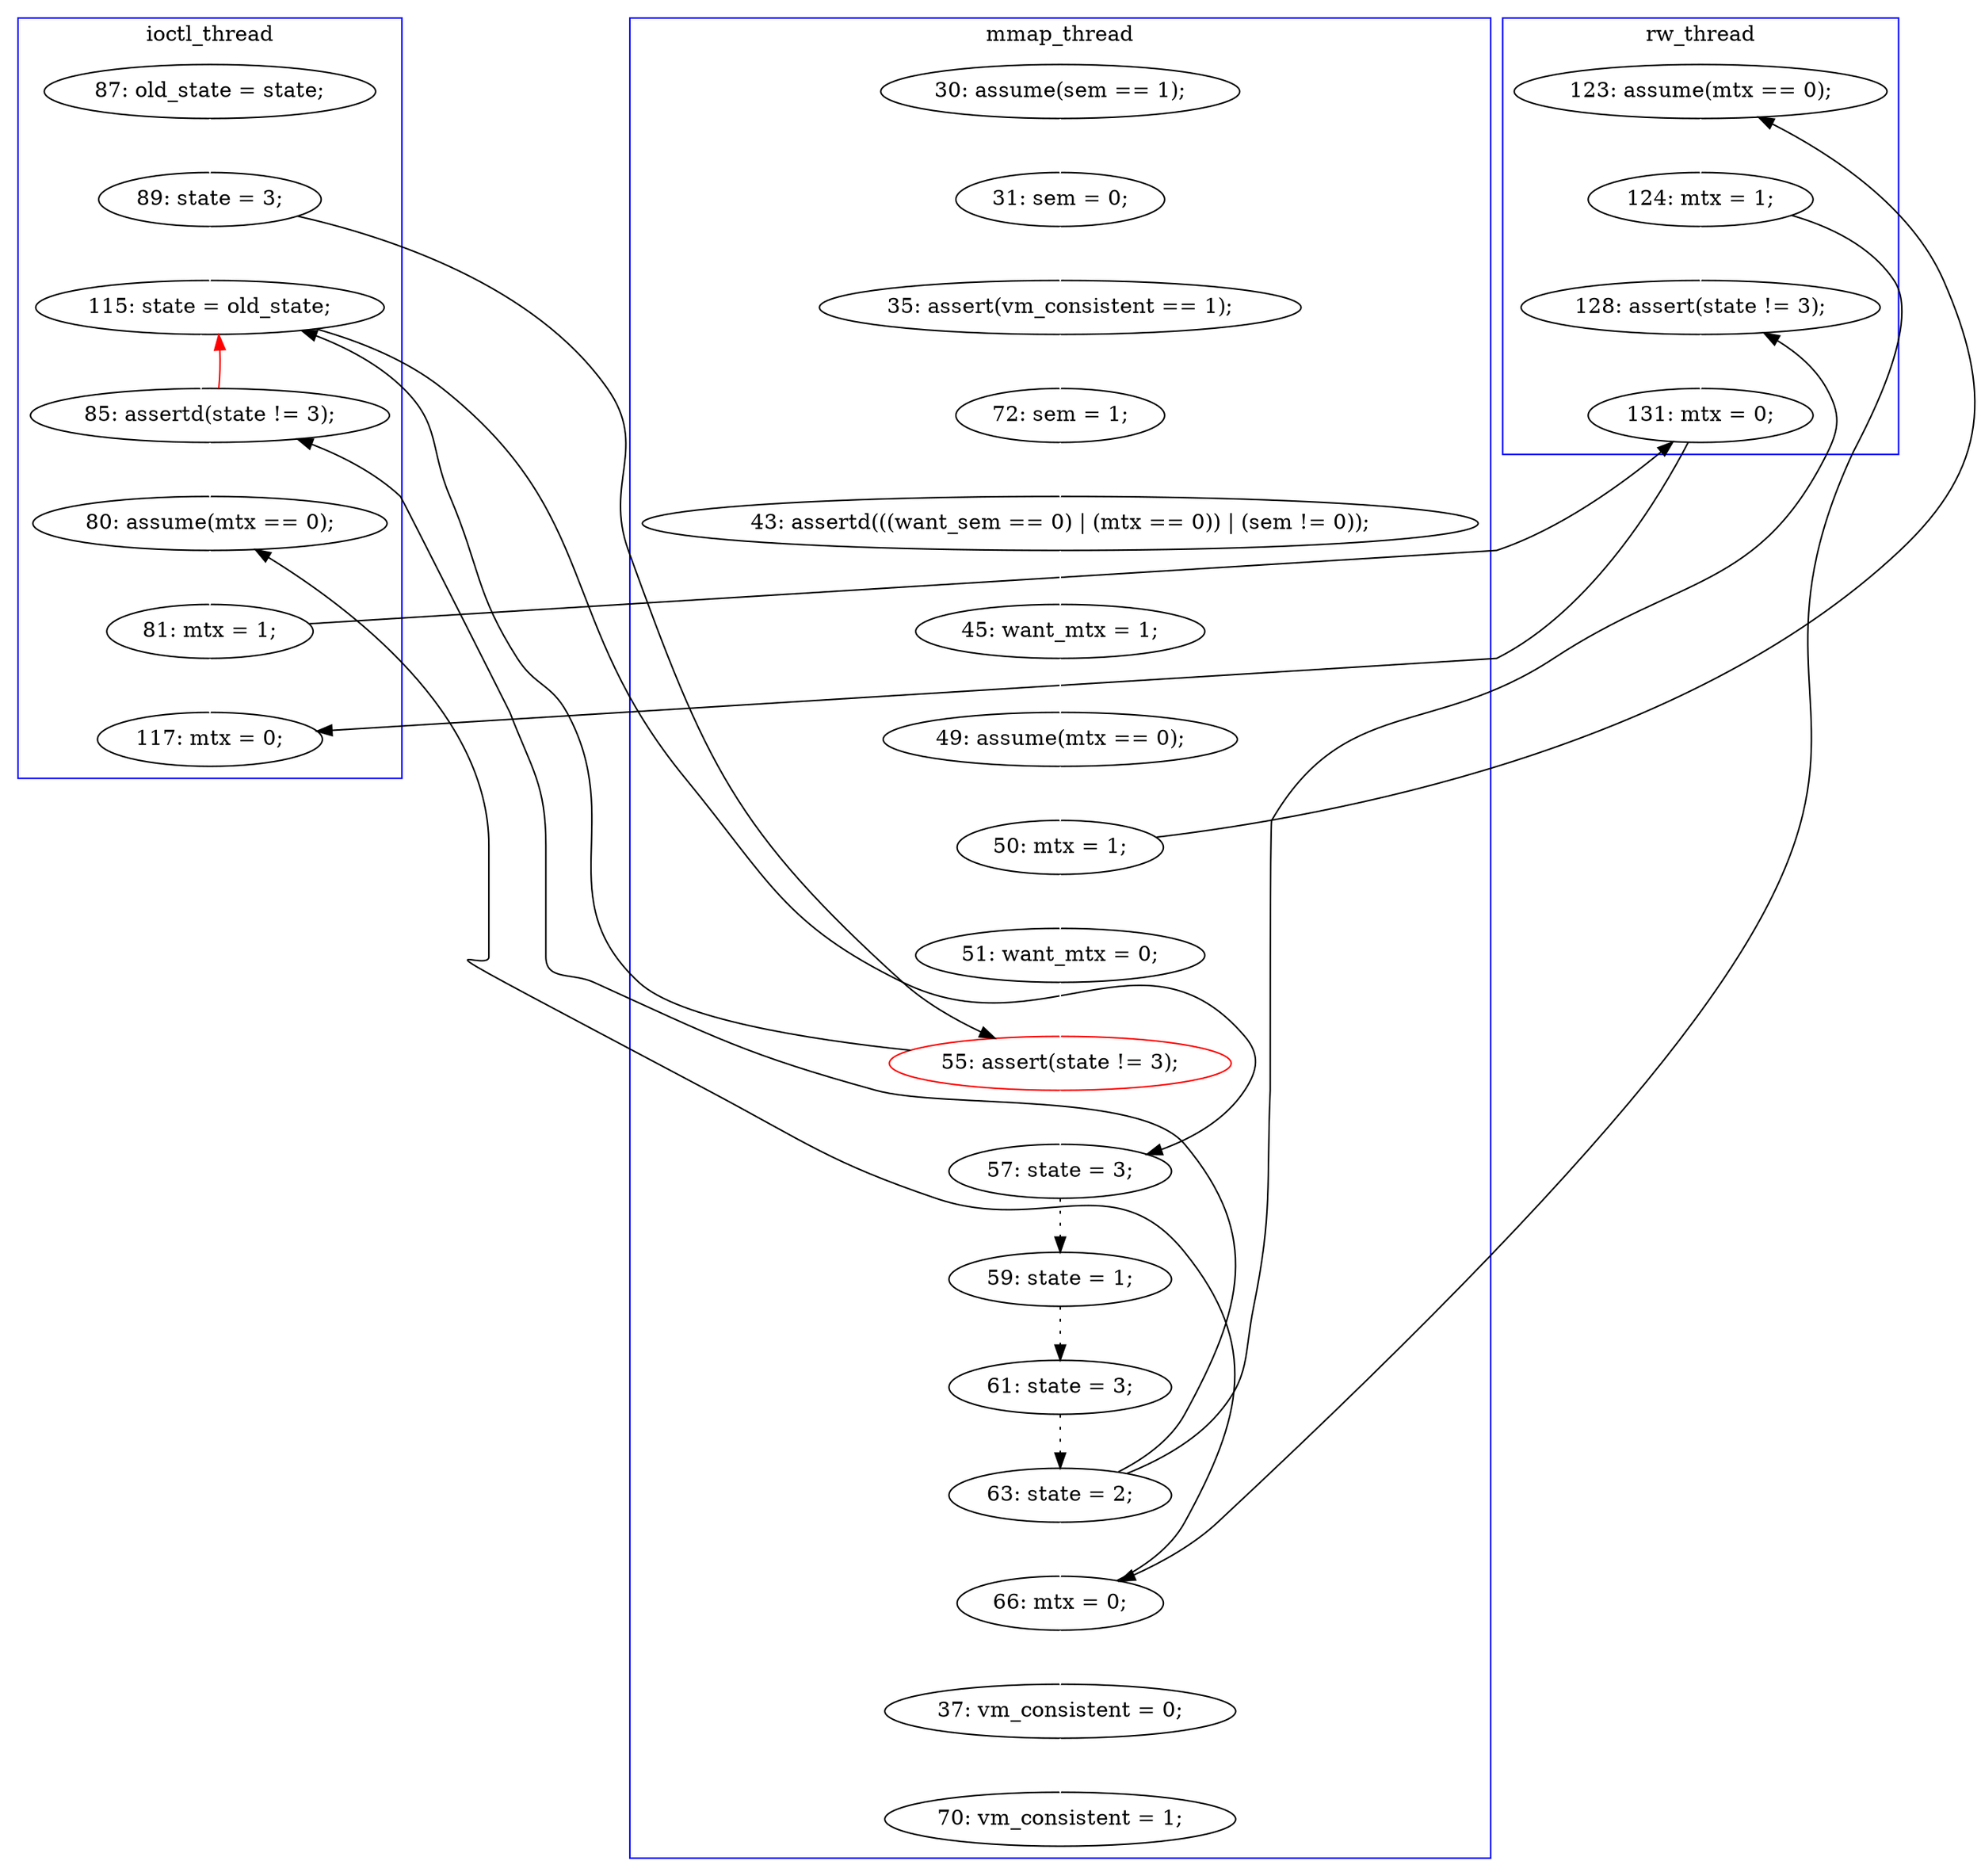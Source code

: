 digraph Counterexample {
	24 -> 27 [color = white, style = solid]
	23 -> 26 [color = white, style = solid]
	11 -> 12 [color = white, style = solid]
	44 -> 46 [color = black, style = solid, constraint = false]
	17 -> 19 [color = white, style = solid]
	31 -> 40 [color = white, style = solid]
	19 -> 20 [color = white, style = solid]
	13 -> 15 [color = white, style = solid]
	42 -> 43 [color = white, style = solid]
	40 -> 46 [color = white, style = solid]
	33 -> 40 [color = black, style = solid, constraint = false]
	34 -> 35 [color = white, style = solid]
	28 -> 32 [color = black, style = dotted]
	33 -> 42 [color = black, style = solid, constraint = false]
	35 -> 36 [color = white, style = solid]
	46 -> 50 [color = black, style = solid, constraint = false]
	30 -> 31 [color = white, style = solid]
	12 -> 13 [color = white, style = solid]
	20 -> 21 [color = white, style = solid]
	27 -> 28 [color = black, style = dotted]
	18 -> 23 [color = white, style = solid]
	26 -> 42 [color = white, style = solid]
	42 -> 26 [color = red, style = solid, constraint = false]
	31 -> 34 [color = black, style = solid, constraint = false]
	23 -> 24 [color = black, style = solid, constraint = false]
	34 -> 43 [color = black, style = solid, constraint = false]
	21 -> 30 [color = black, style = solid, constraint = false]
	21 -> 22 [color = white, style = solid]
	22 -> 24 [color = white, style = solid]
	32 -> 33 [color = black, style = dotted]
	44 -> 50 [color = white, style = solid]
	15 -> 17 [color = white, style = solid]
	26 -> 27 [color = black, style = solid, constraint = false]
	43 -> 44 [color = white, style = solid]
	33 -> 34 [color = white, style = solid]
	24 -> 26 [color = black, style = solid, constraint = false]
	subgraph cluster3 {
		label = rw_thread
		color = blue
		46  [label = "131: mtx = 0;"]
		40  [label = "128: assert(state != 3);"]
		31  [label = "124: mtx = 1;"]
		30  [label = "123: assume(mtx == 0);"]
	}
	subgraph cluster2 {
		label = ioctl_thread
		color = blue
		18  [label = "87: old_state = state;"]
		43  [label = "80: assume(mtx == 0);"]
		44  [label = "81: mtx = 1;"]
		23  [label = "89: state = 3;"]
		50  [label = "117: mtx = 0;"]
		42  [label = "85: assertd(state != 3);"]
		26  [label = "115: state = old_state;"]
	}
	subgraph cluster1 {
		label = mmap_thread
		color = blue
		11  [label = "30: assume(sem == 1);"]
		32  [label = "61: state = 3;"]
		24  [label = "55: assert(state != 3);", color = red]
		34  [label = "66: mtx = 0;"]
		21  [label = "50: mtx = 1;"]
		19  [label = "45: want_mtx = 1;"]
		27  [label = "57: state = 3;"]
		17  [label = "43: assertd(((want_sem == 0) | (mtx == 0)) | (sem != 0));"]
		22  [label = "51: want_mtx = 0;"]
		33  [label = "63: state = 2;"]
		15  [label = "72: sem = 1;"]
		36  [label = "70: vm_consistent = 1;"]
		13  [label = "35: assert(vm_consistent == 1);"]
		35  [label = "37: vm_consistent = 0;"]
		12  [label = "31: sem = 0;"]
		20  [label = "49: assume(mtx == 0);"]
		28  [label = "59: state = 1;"]
	}
}